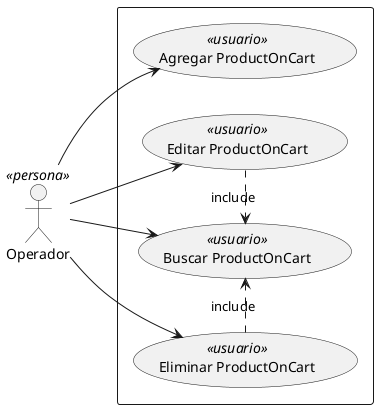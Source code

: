 @startuml
	left to right direction
	skinparam packageStyle rectangle
	Operador <<persona>> as Actor
	rectangle {
		(Agregar ProductOnCart) as CreateUC <<usuario>>
		(Editar ProductOnCart) as EditUC <<usuario>>
		(Buscar ProductOnCart) as SearchUC <<usuario>>
		(Eliminar ProductOnCart) as DeleteUC <<usuario>>
		Actor -> CreateUC
		Actor -> EditUC
		Actor -> SearchUC
		Actor --> DeleteUC
		EditUC .> SearchUC : include
		DeleteUC .> SearchUC : include
	}
@enduml
